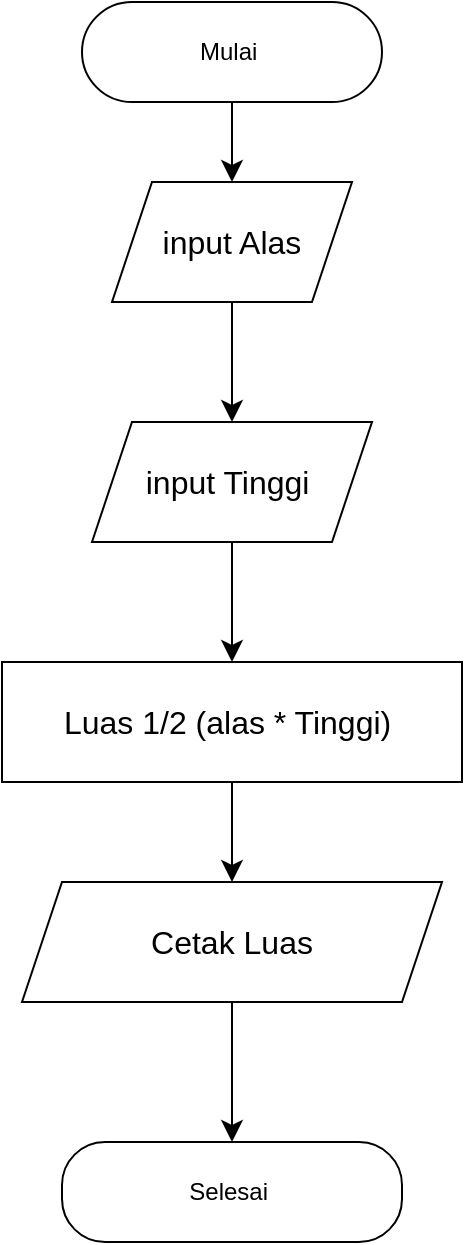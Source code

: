 <mxfile version="22.0.8" type="github">
  <diagram id="C5RBs43oDa-KdzZeNtuy" name="Page-1">
    <mxGraphModel dx="326" dy="350" grid="1" gridSize="10" guides="1" tooltips="1" connect="1" arrows="1" fold="1" page="1" pageScale="1" pageWidth="827" pageHeight="1169" math="0" shadow="0">
      <root>
        <mxCell id="WIyWlLk6GJQsqaUBKTNV-0" />
        <mxCell id="WIyWlLk6GJQsqaUBKTNV-1" parent="WIyWlLk6GJQsqaUBKTNV-0" />
        <mxCell id="WIyWlLk6GJQsqaUBKTNV-3" value="Mulai&amp;nbsp;" style="rounded=1;whiteSpace=wrap;html=1;fontSize=12;glass=0;strokeWidth=1;shadow=0;arcSize=50;" parent="WIyWlLk6GJQsqaUBKTNV-1" vertex="1">
          <mxGeometry x="180" y="60" width="150" height="50" as="geometry" />
        </mxCell>
        <mxCell id="k2-ZIdhkOq_QeqK5pRje-0" value="Selesai&amp;nbsp;" style="rounded=1;whiteSpace=wrap;html=1;fontSize=12;glass=0;strokeWidth=1;shadow=0;arcSize=43;" vertex="1" parent="WIyWlLk6GJQsqaUBKTNV-1">
          <mxGeometry x="170" y="630" width="170" height="50" as="geometry" />
        </mxCell>
        <mxCell id="k2-ZIdhkOq_QeqK5pRje-2" style="edgeStyle=none;curved=1;rounded=0;orthogonalLoop=1;jettySize=auto;html=1;entryX=1;entryY=0.5;entryDx=0;entryDy=0;fontSize=12;startSize=8;endSize=8;" edge="1" parent="WIyWlLk6GJQsqaUBKTNV-1" source="WIyWlLk6GJQsqaUBKTNV-3" target="WIyWlLk6GJQsqaUBKTNV-3">
          <mxGeometry relative="1" as="geometry" />
        </mxCell>
        <mxCell id="k2-ZIdhkOq_QeqK5pRje-3" value="input Tinggi&amp;nbsp;" style="shape=parallelogram;perimeter=parallelogramPerimeter;whiteSpace=wrap;html=1;fixedSize=1;fontSize=16;" vertex="1" parent="WIyWlLk6GJQsqaUBKTNV-1">
          <mxGeometry x="185" y="270" width="140" height="60" as="geometry" />
        </mxCell>
        <mxCell id="k2-ZIdhkOq_QeqK5pRje-1" value="input Alas" style="shape=parallelogram;perimeter=parallelogramPerimeter;whiteSpace=wrap;html=1;fixedSize=1;fontSize=16;" vertex="1" parent="WIyWlLk6GJQsqaUBKTNV-1">
          <mxGeometry x="195" y="150" width="120" height="60" as="geometry" />
        </mxCell>
        <mxCell id="k2-ZIdhkOq_QeqK5pRje-4" value="Luas 1/2 (alas * Tinggi)&amp;nbsp;" style="whiteSpace=wrap;html=1;fontSize=16;" vertex="1" parent="WIyWlLk6GJQsqaUBKTNV-1">
          <mxGeometry x="140" y="390" width="230" height="60" as="geometry" />
        </mxCell>
        <mxCell id="k2-ZIdhkOq_QeqK5pRje-6" value="Cetak Luas" style="shape=parallelogram;perimeter=parallelogramPerimeter;whiteSpace=wrap;html=1;fixedSize=1;fontSize=16;" vertex="1" parent="WIyWlLk6GJQsqaUBKTNV-1">
          <mxGeometry x="150" y="500" width="210" height="60" as="geometry" />
        </mxCell>
        <mxCell id="k2-ZIdhkOq_QeqK5pRje-9" value="" style="edgeStyle=none;orthogonalLoop=1;jettySize=auto;html=1;rounded=0;fontSize=12;startSize=8;endSize=8;curved=1;entryX=0.5;entryY=0;entryDx=0;entryDy=0;exitX=0.5;exitY=1;exitDx=0;exitDy=0;" edge="1" parent="WIyWlLk6GJQsqaUBKTNV-1" source="k2-ZIdhkOq_QeqK5pRje-6" target="k2-ZIdhkOq_QeqK5pRje-0">
          <mxGeometry width="140" relative="1" as="geometry">
            <mxPoint x="150" y="540" as="sourcePoint" />
            <mxPoint x="290" y="540" as="targetPoint" />
            <Array as="points" />
          </mxGeometry>
        </mxCell>
        <mxCell id="k2-ZIdhkOq_QeqK5pRje-10" value="" style="edgeStyle=none;orthogonalLoop=1;jettySize=auto;html=1;rounded=0;fontSize=12;startSize=8;endSize=8;curved=1;entryX=0.5;entryY=0;entryDx=0;entryDy=0;exitX=0.5;exitY=1;exitDx=0;exitDy=0;" edge="1" parent="WIyWlLk6GJQsqaUBKTNV-1" source="k2-ZIdhkOq_QeqK5pRje-4" target="k2-ZIdhkOq_QeqK5pRje-6">
          <mxGeometry width="140" relative="1" as="geometry">
            <mxPoint x="150" y="540" as="sourcePoint" />
            <mxPoint x="290" y="540" as="targetPoint" />
            <Array as="points" />
          </mxGeometry>
        </mxCell>
        <mxCell id="k2-ZIdhkOq_QeqK5pRje-11" value="" style="edgeStyle=none;orthogonalLoop=1;jettySize=auto;html=1;rounded=0;fontSize=12;startSize=8;endSize=8;curved=1;entryX=0.5;entryY=0;entryDx=0;entryDy=0;exitX=0.5;exitY=1;exitDx=0;exitDy=0;" edge="1" parent="WIyWlLk6GJQsqaUBKTNV-1" source="k2-ZIdhkOq_QeqK5pRje-3" target="k2-ZIdhkOq_QeqK5pRje-4">
          <mxGeometry width="140" relative="1" as="geometry">
            <mxPoint x="190" y="360" as="sourcePoint" />
            <mxPoint x="330" y="360" as="targetPoint" />
            <Array as="points" />
          </mxGeometry>
        </mxCell>
        <mxCell id="k2-ZIdhkOq_QeqK5pRje-12" value="" style="edgeStyle=none;orthogonalLoop=1;jettySize=auto;html=1;rounded=0;fontSize=12;startSize=8;endSize=8;curved=1;entryX=0.5;entryY=0;entryDx=0;entryDy=0;exitX=0.5;exitY=1;exitDx=0;exitDy=0;" edge="1" parent="WIyWlLk6GJQsqaUBKTNV-1" source="k2-ZIdhkOq_QeqK5pRje-1" target="k2-ZIdhkOq_QeqK5pRje-3">
          <mxGeometry width="140" relative="1" as="geometry">
            <mxPoint x="210" y="240" as="sourcePoint" />
            <mxPoint x="350" y="240" as="targetPoint" />
            <Array as="points" />
          </mxGeometry>
        </mxCell>
        <mxCell id="k2-ZIdhkOq_QeqK5pRje-13" value="" style="edgeStyle=none;orthogonalLoop=1;jettySize=auto;html=1;rounded=0;fontSize=12;startSize=8;endSize=8;curved=1;entryX=0.5;entryY=0;entryDx=0;entryDy=0;exitX=0.5;exitY=1;exitDx=0;exitDy=0;" edge="1" parent="WIyWlLk6GJQsqaUBKTNV-1" source="WIyWlLk6GJQsqaUBKTNV-3" target="k2-ZIdhkOq_QeqK5pRje-1">
          <mxGeometry width="140" relative="1" as="geometry">
            <mxPoint x="100" y="150" as="sourcePoint" />
            <mxPoint x="240" y="150" as="targetPoint" />
            <Array as="points" />
          </mxGeometry>
        </mxCell>
      </root>
    </mxGraphModel>
  </diagram>
</mxfile>
